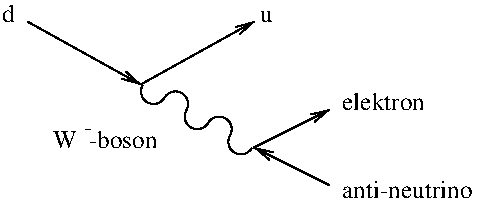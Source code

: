#FIG 3.2  Produced by xfig version 3.2.5a
Landscape
Center
Metric
A4      
100.00
Single
-2
1200 2
6 2430 1080 3240 1620
5 1 0 1 0 7 50 -1 -1 0.000 0 1 0 0 2522.000 1129.000 2444 1084 2477 1207 2600 1174
5 1 0 1 0 7 50 -1 -1 0.000 0 0 0 0 2678.000 1219.000 2600 1174 2723 1141 2756 1264
5 1 0 1 0 7 50 -1 -1 0.000 0 1 0 0 2834.000 1309.000 2756 1264 2789 1387 2912 1354
5 1 0 1 0 7 50 -1 -1 0.000 0 0 0 0 2990.000 1399.000 2912 1354 3035 1321 3068 1444
5 1 0 1 0 7 50 -1 -1 0.000 0 1 0 0 3146.000 1489.000 3068 1444 3101 1567 3224 1534
-6
6 1800 1395 2655 1530
4 0 0 50 -1 0 12 0.0000 4 15 60 2025 1440 -\001
4 0 0 50 -1 0 12 0.0000 4 135 825 1800 1530 W  -boson\001
-6
2 1 0 1 0 7 50 -1 -1 0.000 0 0 -1 1 0 2
	0 0 1.00 60.00 120.00
	 1620 630 2430 1080
2 1 0 1 0 7 50 -1 -1 0.000 0 0 -1 1 0 2
	0 0 1.00 60.00 120.00
	 2430 1080 3240 630
2 1 0 1 0 7 50 -1 -1 0.000 0 0 7 1 0 2
	0 0 1.00 60.00 120.00
	 3240 1530 3780 1260
2 1 0 1 0 7 50 -1 -1 0.000 0 0 7 0 1 2
	0 0 1.00 60.00 120.00
	 3240 1530 3780 1800
4 0 0 50 -1 0 12 0.0000 4 135 675 3870 1260 elektron\001
4 0 0 50 -1 0 12 0.0000 4 135 1065 3870 1890 anti-neutrino\001
4 0 0 50 -1 0 12 0.0000 4 90 105 3285 630 u\001
4 0 0 50 -1 0 12 0.0000 4 135 105 1440 630 d\001
